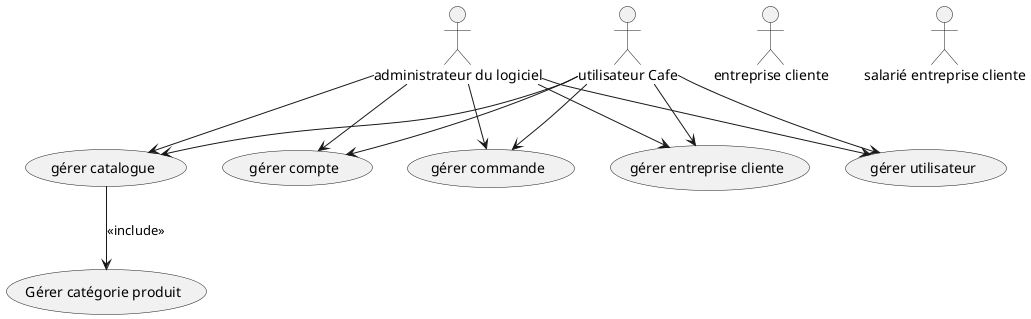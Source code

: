 @startuml

usecase (gérer compte) as UC_Gerer_Compte
usecase (gérer catalogue) as UC_Gerer_Catalogue
usecase (gérer entreprise cliente) as UC_Gerer_Entreprise
usecase (gérer commande) as UC_Gerer_Commande
usecase (gérer utilisateur) as UC_Gerer_Utilisateur
usecase (Gérer catégorie produit) as UC_Gerer_Categorie

actor :administrateur du logiciel: as admin
actor :utilisateur Cafe: as userCafe
actor :entreprise cliente: as entreprise
actor :salarié entreprise cliente: as salarie


admin --> UC_Gerer_Compte
admin --> UC_Gerer_Catalogue
admin --> UC_Gerer_Entreprise
admin --> UC_Gerer_Commande
admin --> UC_Gerer_Utilisateur

userCafe --> UC_Gerer_Compte
userCafe --> UC_Gerer_Catalogue
userCafe --> UC_Gerer_Entreprise
userCafe --> UC_Gerer_Commande
userCafe --> UC_Gerer_Utilisateur

 UC_Gerer_Catalogue --> UC_Gerer_Categorie : <<include>>

@enduml
